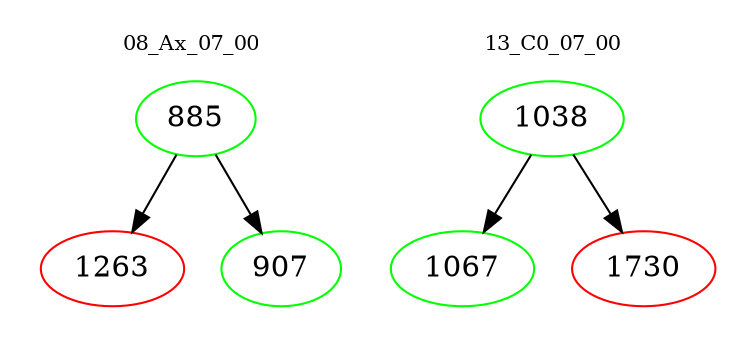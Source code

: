 digraph{
subgraph cluster_0 {
color = white
label = "08_Ax_07_00";
fontsize=10;
T0_885 [label="885", color="green"]
T0_885 -> T0_1263 [color="black"]
T0_1263 [label="1263", color="red"]
T0_885 -> T0_907 [color="black"]
T0_907 [label="907", color="green"]
}
subgraph cluster_1 {
color = white
label = "13_C0_07_00";
fontsize=10;
T1_1038 [label="1038", color="green"]
T1_1038 -> T1_1067 [color="black"]
T1_1067 [label="1067", color="green"]
T1_1038 -> T1_1730 [color="black"]
T1_1730 [label="1730", color="red"]
}
}
